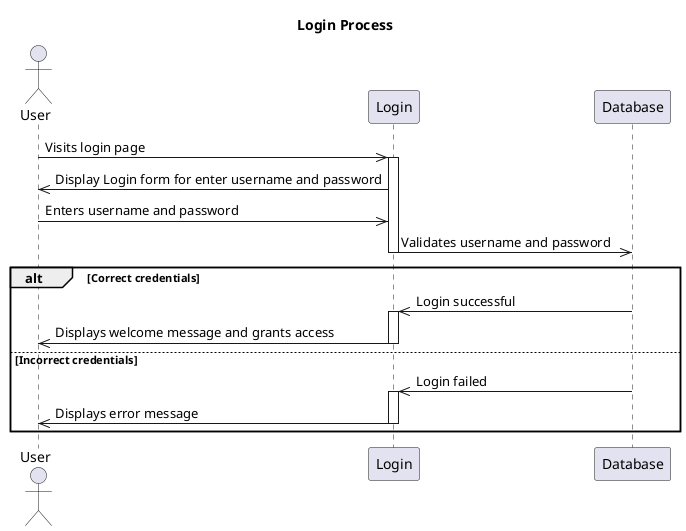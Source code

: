 @startuml Login

title Login Process

actor User
participant Login
participant Database

User->>Login: Visits login page
activate Login
Login->>User: Display Login form for enter username and password
User->>Login: Enters username and password
Login->>Database: Validates username and password
deactivate Login
alt Correct credentials
    Database->>Login: Login successful
    activate Login
    Login->>User: Displays welcome message and grants access
    deactivate Login
else Incorrect credentials
    Database->>Login: Login failed
    activate Login
    Login->>User: Displays error message
    deactivate Login
end

@enduml
